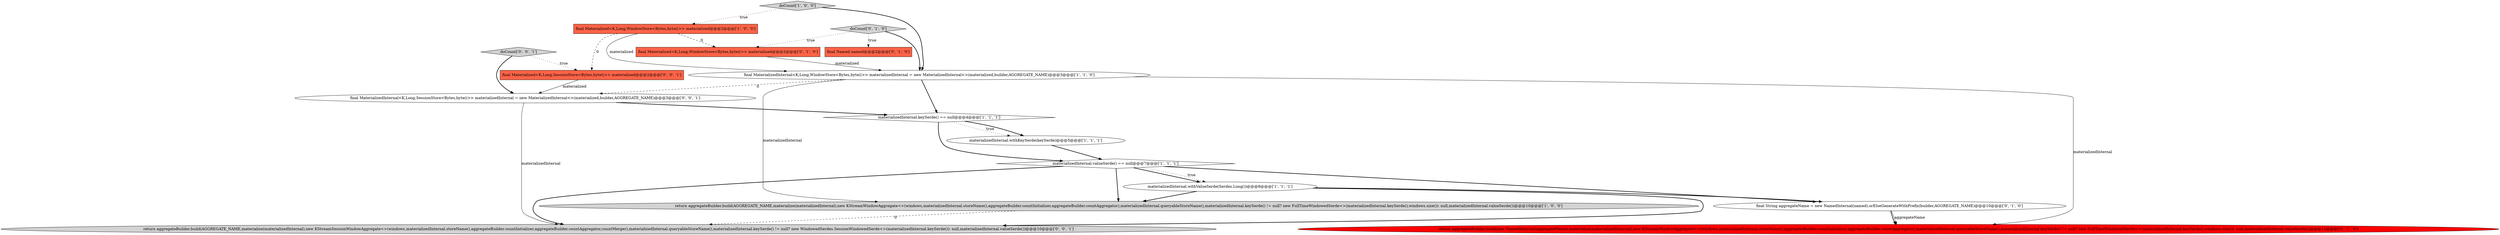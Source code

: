 digraph {
16 [style = filled, label = "doCount['0', '0', '1']", fillcolor = lightgray, shape = diamond image = "AAA0AAABBB3BBB"];
6 [style = filled, label = "materializedInternal.withKeySerde(keySerde)@@@5@@@['1', '1', '1']", fillcolor = white, shape = ellipse image = "AAA0AAABBB1BBB"];
15 [style = filled, label = "final MaterializedInternal<K,Long,SessionStore<Bytes,byte((>> materializedInternal = new MaterializedInternal<>(materialized,builder,AGGREGATE_NAME)@@@3@@@['0', '0', '1']", fillcolor = white, shape = ellipse image = "AAA0AAABBB3BBB"];
11 [style = filled, label = "final Named named@@@2@@@['0', '1', '0']", fillcolor = tomato, shape = box image = "AAA0AAABBB2BBB"];
8 [style = filled, label = "final String aggregateName = new NamedInternal(named).orElseGenerateWithPrefix(builder,AGGREGATE_NAME)@@@10@@@['0', '1', '0']", fillcolor = white, shape = ellipse image = "AAA0AAABBB2BBB"];
7 [style = filled, label = "return aggregateBuilder.build(AGGREGATE_NAME,materialize(materializedInternal),new KStreamWindowAggregate<>(windows,materializedInternal.storeName(),aggregateBuilder.countInitializer,aggregateBuilder.countAggregator),materializedInternal.queryableStoreName(),materializedInternal.keySerde() != null? new FullTimeWindowedSerde<>(materializedInternal.keySerde(),windows.size()): null,materializedInternal.valueSerde())@@@10@@@['1', '0', '0']", fillcolor = lightgray, shape = ellipse image = "AAA0AAABBB1BBB"];
0 [style = filled, label = "final MaterializedInternal<K,Long,WindowStore<Bytes,byte((>> materializedInternal = new MaterializedInternal<>(materialized,builder,AGGREGATE_NAME)@@@3@@@['1', '1', '0']", fillcolor = white, shape = ellipse image = "AAA0AAABBB1BBB"];
1 [style = filled, label = "materializedInternal.valueSerde() == null@@@7@@@['1', '1', '1']", fillcolor = white, shape = diamond image = "AAA0AAABBB1BBB"];
9 [style = filled, label = "doCount['0', '1', '0']", fillcolor = lightgray, shape = diamond image = "AAA0AAABBB2BBB"];
13 [style = filled, label = "final Materialized<K,Long,SessionStore<Bytes,byte((>> materialized@@@2@@@['0', '0', '1']", fillcolor = tomato, shape = box image = "AAA0AAABBB3BBB"];
4 [style = filled, label = "doCount['1', '0', '0']", fillcolor = lightgray, shape = diamond image = "AAA0AAABBB1BBB"];
2 [style = filled, label = "materializedInternal.withValueSerde(Serdes.Long())@@@8@@@['1', '1', '1']", fillcolor = white, shape = ellipse image = "AAA0AAABBB1BBB"];
14 [style = filled, label = "return aggregateBuilder.build(AGGREGATE_NAME,materialize(materializedInternal),new KStreamSessionWindowAggregate<>(windows,materializedInternal.storeName(),aggregateBuilder.countInitializer,aggregateBuilder.countAggregator,countMerger),materializedInternal.queryableStoreName(),materializedInternal.keySerde() != null? new WindowedSerdes.SessionWindowedSerde<>(materializedInternal.keySerde()): null,materializedInternal.valueSerde())@@@10@@@['0', '0', '1']", fillcolor = lightgray, shape = ellipse image = "AAA0AAABBB3BBB"];
10 [style = filled, label = "return aggregateBuilder.build(new NamedInternal(aggregateName),materialize(materializedInternal),new KStreamWindowAggregate<>(windows,materializedInternal.storeName(),aggregateBuilder.countInitializer,aggregateBuilder.countAggregator),materializedInternal.queryableStoreName(),materializedInternal.keySerde() != null? new FullTimeWindowedSerde<>(materializedInternal.keySerde(),windows.size()): null,materializedInternal.valueSerde())@@@11@@@['0', '1', '0']", fillcolor = red, shape = ellipse image = "AAA1AAABBB2BBB"];
12 [style = filled, label = "final Materialized<K,Long,WindowStore<Bytes,byte((>> materialized@@@2@@@['0', '1', '0']", fillcolor = tomato, shape = box image = "AAA1AAABBB2BBB"];
3 [style = filled, label = "final Materialized<K,Long,WindowStore<Bytes,byte((>> materialized@@@2@@@['1', '0', '0']", fillcolor = tomato, shape = box image = "AAA1AAABBB1BBB"];
5 [style = filled, label = "materializedInternal.keySerde() == null@@@4@@@['1', '1', '1']", fillcolor = white, shape = diamond image = "AAA0AAABBB1BBB"];
13->15 [style = solid, label="materialized"];
8->10 [style = bold, label=""];
16->15 [style = bold, label=""];
9->12 [style = dotted, label="true"];
1->8 [style = bold, label=""];
9->0 [style = bold, label=""];
16->13 [style = dotted, label="true"];
15->14 [style = solid, label="materializedInternal"];
7->14 [style = dashed, label="0"];
9->11 [style = dotted, label="true"];
12->0 [style = solid, label="materialized"];
0->7 [style = solid, label="materializedInternal"];
5->6 [style = dotted, label="true"];
0->15 [style = dashed, label="0"];
8->10 [style = solid, label="aggregateName"];
3->13 [style = dashed, label="0"];
1->7 [style = bold, label=""];
15->5 [style = bold, label=""];
4->0 [style = bold, label=""];
6->1 [style = bold, label=""];
5->1 [style = bold, label=""];
4->3 [style = dotted, label="true"];
3->12 [style = dashed, label="0"];
5->6 [style = bold, label=""];
2->14 [style = bold, label=""];
0->10 [style = solid, label="materializedInternal"];
3->0 [style = solid, label="materialized"];
1->14 [style = bold, label=""];
1->2 [style = bold, label=""];
2->7 [style = bold, label=""];
1->2 [style = dotted, label="true"];
2->8 [style = bold, label=""];
0->5 [style = bold, label=""];
}
